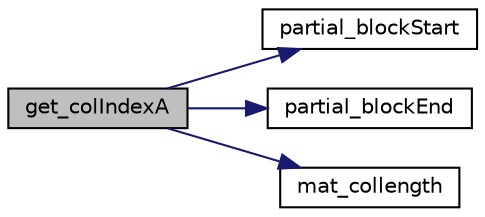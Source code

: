 digraph "get_colIndexA"
{
  edge [fontname="Helvetica",fontsize="10",labelfontname="Helvetica",labelfontsize="10"];
  node [fontname="Helvetica",fontsize="10",shape=record];
  rankdir="LR";
  Node755 [label="get_colIndexA",height=0.2,width=0.4,color="black", fillcolor="grey75", style="filled", fontcolor="black"];
  Node755 -> Node756 [color="midnightblue",fontsize="10",style="solid",fontname="Helvetica"];
  Node756 [label="partial_blockStart",height=0.2,width=0.4,color="black", fillcolor="white", style="filled",URL="$d2/d46/lp__price_8c.html#aad871e7628dd08ee91e5186e24673d5a"];
  Node755 -> Node757 [color="midnightblue",fontsize="10",style="solid",fontname="Helvetica"];
  Node757 [label="partial_blockEnd",height=0.2,width=0.4,color="black", fillcolor="white", style="filled",URL="$d2/d46/lp__price_8c.html#a6494d316c18292fc4f62ad39591a383a"];
  Node755 -> Node758 [color="midnightblue",fontsize="10",style="solid",fontname="Helvetica"];
  Node758 [label="mat_collength",height=0.2,width=0.4,color="black", fillcolor="white", style="filled",URL="$dc/d9a/lp__matrix_8c.html#a258da1c9a3b1fedd9704451f7ab7e6f4"];
}
